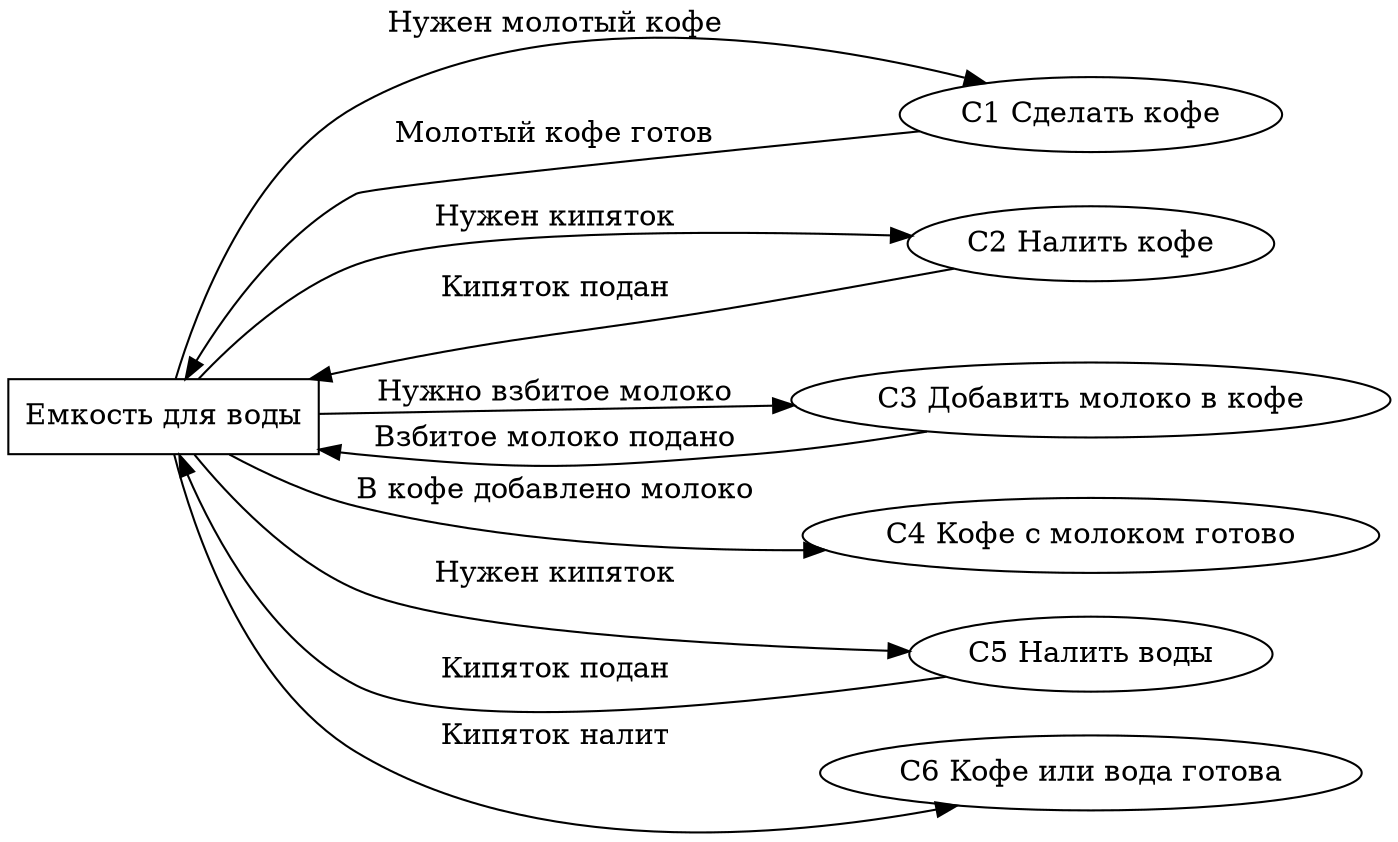 digraph {
    rankdir = LR

    coffe [shape=box, label="Емкость для воды"]
    first [label="C1 Сделать кофе"]
    second [label="C2 Налить кофе"]
    third [label="C3 Добавить молоко в кофе"]
    fourth [label="C4 Кофе с молоком готово"]
    fivth [label="C5 Налить воды"]
    sixth [label="C6 Кофе или вода готова"]

    coffe -> first [label="Нужен молотый кофе"]
    first -> coffe [label="Молотый кофе готов"]
    coffe -> second [label="Нужен кипяток"]
    second -> coffe [label="Кипяток подан"]
    coffe -> third [label="Нужно взбитое молоко"]
    third -> coffe [label="Взбитое молоко подано"]
    coffe -> fourth [label="В кофе добавлено молоко"]
    coffe -> fivth [label="Нужен кипяток"]
    fivth -> coffe [label="Кипяток подан"]
    coffe -> sixth [label="Кипяток налит"]
}
